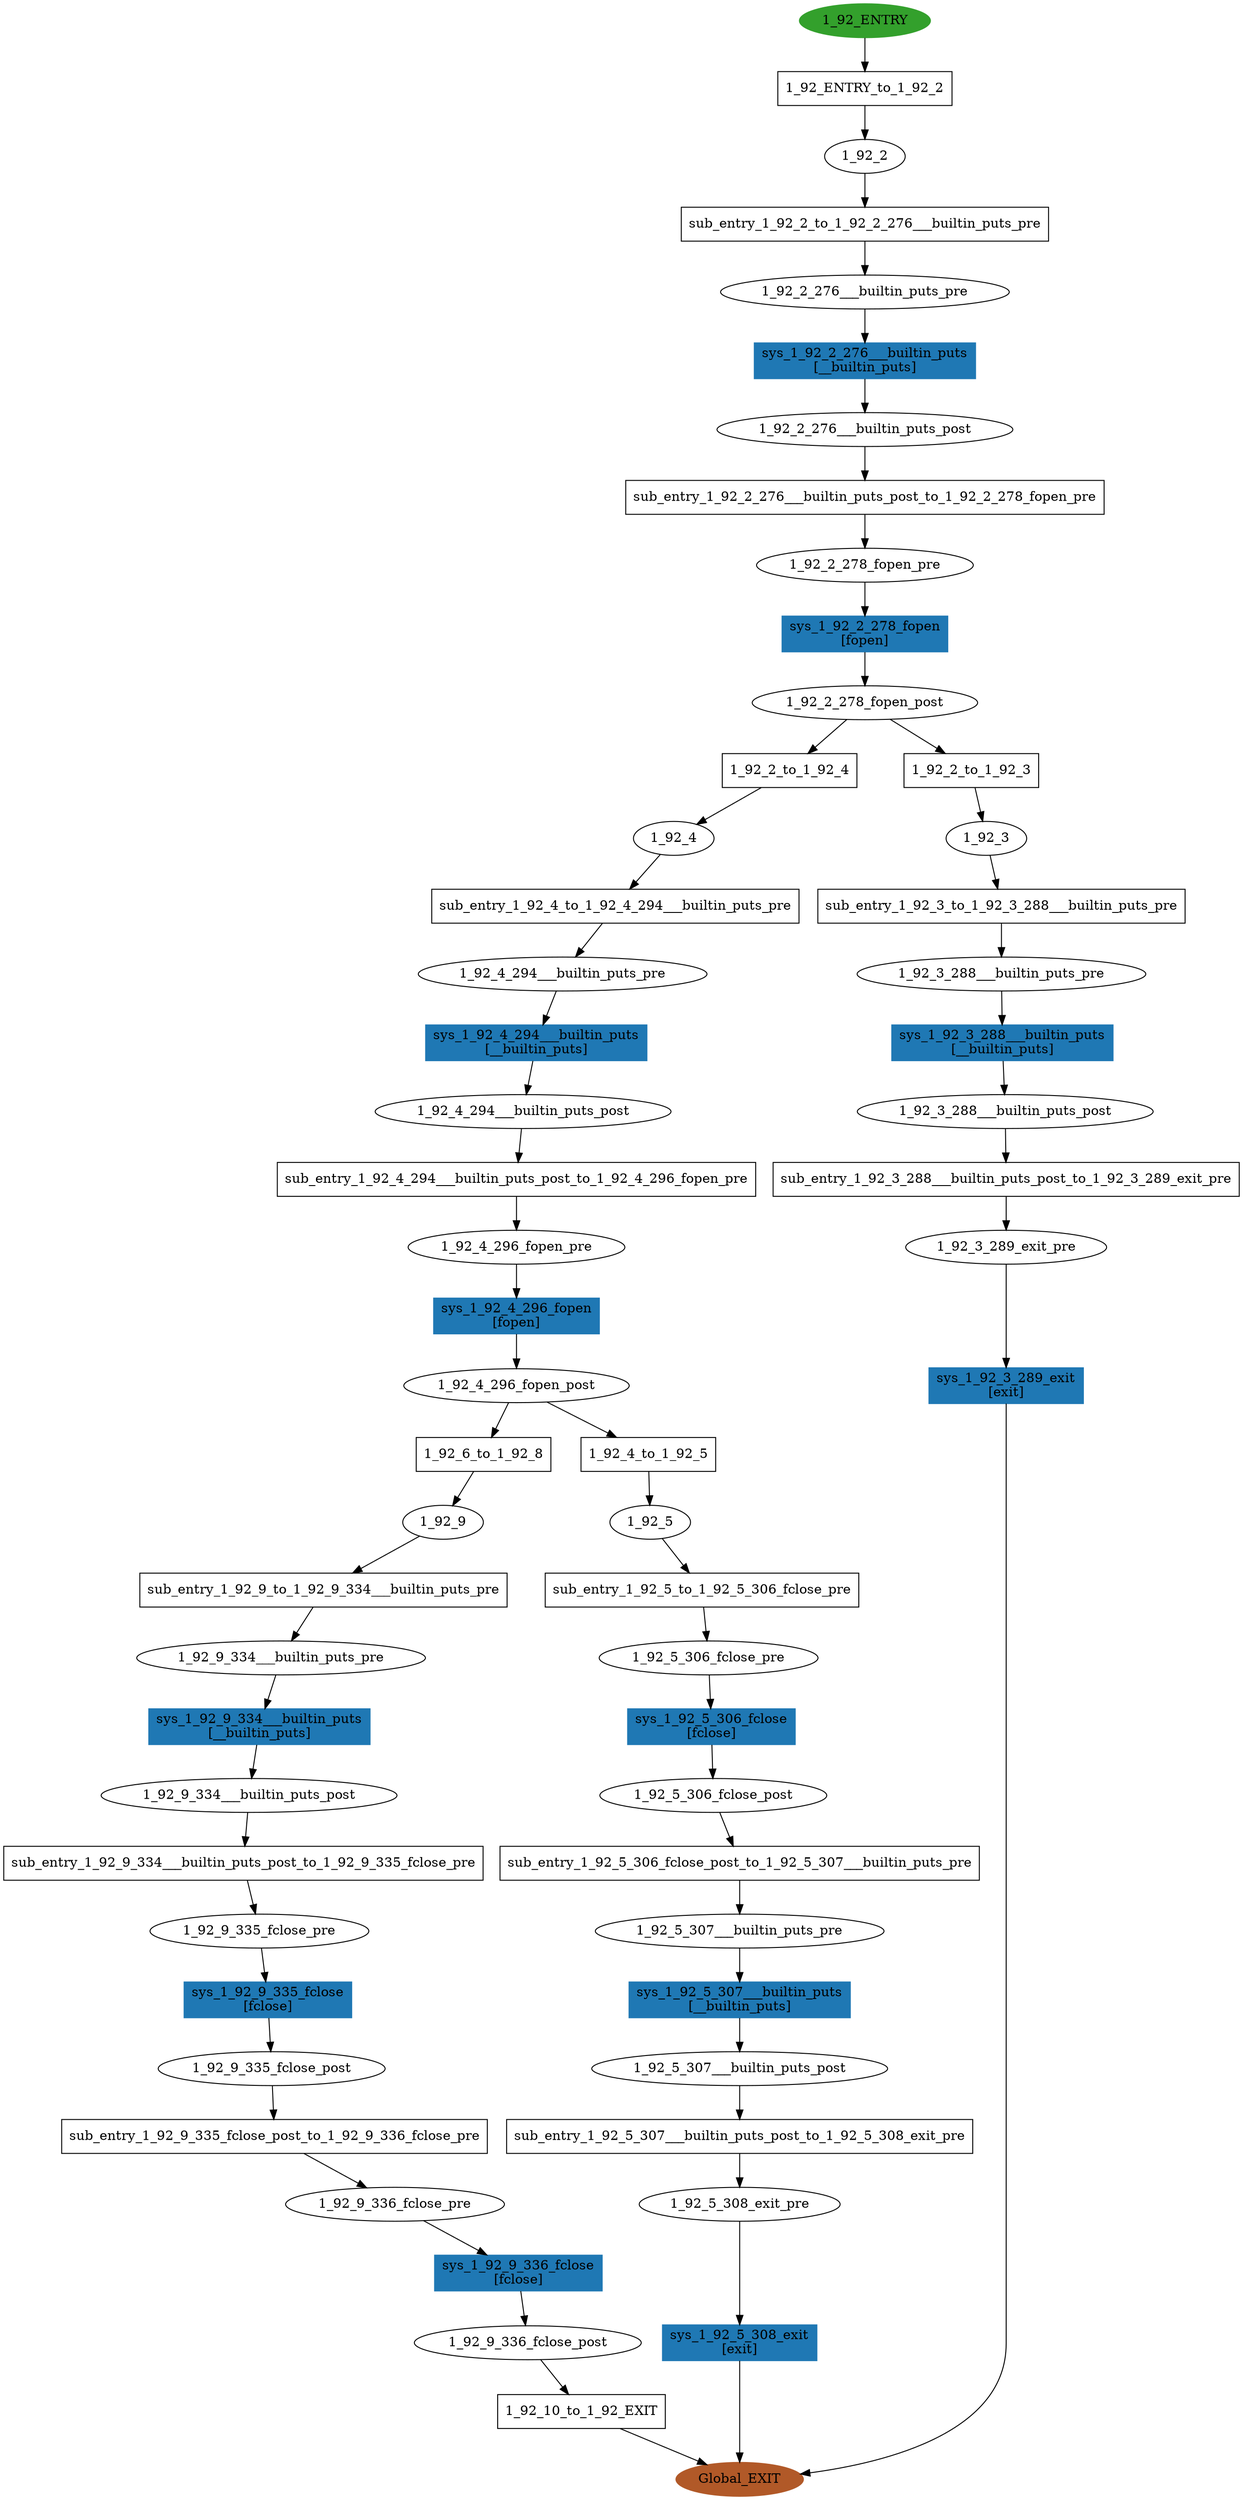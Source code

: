 digraph model { 
compound=true; 
node  [style="filled", colorscheme="paired12"];  "1_92_5" [shape=ellipse, style=""];
  "1_92_4" [shape=ellipse, style=""];
  "1_92_4_296_fopen_pre" [shape=ellipse, style=""];
  "1_92_3" [shape=ellipse, style=""];
  "1_92_2" [shape=ellipse, style=""];
  "1_92_5_307___builtin_puts_post" [shape=ellipse, style=""];
  "1_92_2_278_fopen_pre" [shape=ellipse, style=""];
  "1_92_3_288___builtin_puts_post" [shape=ellipse, style=""];
  "1_92_3_288___builtin_puts_pre" [shape=ellipse, style=""];
  "1_92_2_278_fopen_post" [shape=ellipse, style=""];
  "1_92_4_296_fopen_post" [shape=ellipse, style=""];
  "1_92_9" [shape=ellipse, style=""];
  "1_92_5_307___builtin_puts_pre" [shape=ellipse, style=""];
  "1_92_9_336_fclose_post" [shape=ellipse, style=""];
  "1_92_9_336_fclose_pre" [shape=ellipse, style=""];
  "1_92_9_335_fclose_pre" [shape=ellipse, style=""];
  "1_92_9_335_fclose_post" [shape=ellipse, style=""];
  "1_92_9_334___builtin_puts_post" [shape=ellipse, style=""];
  "1_92_9_334___builtin_puts_pre" [shape=ellipse, style=""];
  "1_92_2_276___builtin_puts_post" [shape=ellipse, style=""];
  "1_92_ENTRY" [shape=ellipse, color=4, style=filled];
  "1_92_5_306_fclose_pre" [shape=ellipse, style=""];
  "1_92_5_308_exit_pre" [shape=ellipse, style=""];
  "1_92_2_276___builtin_puts_pre" [shape=ellipse, style=""];
  "Global_EXIT" [shape=ellipse, color=12, style=filled];
  "1_92_5_306_fclose_post" [shape=ellipse, style=""];
  "1_92_3_289_exit_pre" [shape=ellipse, style=""];
  "1_92_4_294___builtin_puts_pre" [shape=ellipse, style=""];
  "1_92_4_294___builtin_puts_post" [shape=ellipse, style=""];
  "sys_1_92_4_294___builtin_puts" [shape=box, style=""];
  "sys_1_92_4_294___builtin_puts" [color=2, style=filled];
  "sys_1_92_4_294___builtin_puts" [label="sys_1_92_4_294___builtin_puts\n[__builtin_puts]"];
  "sys_1_92_9_334___builtin_puts" [shape=box, style=""];
  "sys_1_92_9_334___builtin_puts" [color=2, style=filled];
  "sys_1_92_9_334___builtin_puts" [label="sys_1_92_9_334___builtin_puts\n[__builtin_puts]"];
  "sys_1_92_4_296_fopen" [shape=box, style=""];
  "sys_1_92_4_296_fopen" [color=2, style=filled];
  "sys_1_92_4_296_fopen" [label="sys_1_92_4_296_fopen\n[fopen]"];
  "sub_entry_1_92_5_306_fclose_post_to_1_92_5_307___builtin_puts_pre" [shape=box, style=""];
  "sub_entry_1_92_5_306_fclose_post_to_1_92_5_307___builtin_puts_pre" [label="sub_entry_1_92_5_306_fclose_post_to_1_92_5_307___builtin_puts_pre\n"];
  "sub_entry_1_92_5_to_1_92_5_306_fclose_pre" [shape=box, style=""];
  "sub_entry_1_92_5_to_1_92_5_306_fclose_pre" [label="sub_entry_1_92_5_to_1_92_5_306_fclose_pre\n"];
  "sub_entry_1_92_3_288___builtin_puts_post_to_1_92_3_289_exit_pre" [shape=box, style=""];
  "sub_entry_1_92_3_288___builtin_puts_post_to_1_92_3_289_exit_pre" [label="sub_entry_1_92_3_288___builtin_puts_post_to_1_92_3_289_exit_pre\n"];
  "sub_entry_1_92_9_335_fclose_post_to_1_92_9_336_fclose_pre" [shape=box, style=""];
  "sub_entry_1_92_9_335_fclose_post_to_1_92_9_336_fclose_pre" [label="sub_entry_1_92_9_335_fclose_post_to_1_92_9_336_fclose_pre\n"];
  "sys_1_92_3_289_exit" [shape=box, style=""];
  "sys_1_92_3_289_exit" [color=2, style=filled];
  "sys_1_92_3_289_exit" [label="sys_1_92_3_289_exit\n[exit]"];
  "sub_entry_1_92_4_294___builtin_puts_post_to_1_92_4_296_fopen_pre" [shape=box, style=""];
  "sub_entry_1_92_4_294___builtin_puts_post_to_1_92_4_296_fopen_pre" [label="sub_entry_1_92_4_294___builtin_puts_post_to_1_92_4_296_fopen_pre\n"];
  "sys_1_92_2_278_fopen" [shape=box, style=""];
  "sys_1_92_2_278_fopen" [color=2, style=filled];
  "sys_1_92_2_278_fopen" [label="sys_1_92_2_278_fopen\n[fopen]"];
  "sys_1_92_2_276___builtin_puts" [shape=box, style=""];
  "sys_1_92_2_276___builtin_puts" [color=2, style=filled];
  "sys_1_92_2_276___builtin_puts" [label="sys_1_92_2_276___builtin_puts\n[__builtin_puts]"];
  "sub_entry_1_92_2_276___builtin_puts_post_to_1_92_2_278_fopen_pre" [shape=box, style=""];
  "sub_entry_1_92_2_276___builtin_puts_post_to_1_92_2_278_fopen_pre" [label="sub_entry_1_92_2_276___builtin_puts_post_to_1_92_2_278_fopen_pre\n"];
  "1_92_ENTRY_to_1_92_2" [shape=box, style=""];
  "1_92_ENTRY_to_1_92_2" [label="1_92_ENTRY_to_1_92_2\n"];
  "1_92_2_to_1_92_4" [shape=box, style=""];
  "1_92_2_to_1_92_4" [label="1_92_2_to_1_92_4\n"];
  "sub_entry_1_92_9_to_1_92_9_334___builtin_puts_pre" [shape=box, style=""];
  "sub_entry_1_92_9_to_1_92_9_334___builtin_puts_pre" [label="sub_entry_1_92_9_to_1_92_9_334___builtin_puts_pre\n"];
  "1_92_2_to_1_92_3" [shape=box, style=""];
  "1_92_2_to_1_92_3" [label="1_92_2_to_1_92_3\n"];
  "1_92_10_to_1_92_EXIT" [shape=box, style=""];
  "1_92_10_to_1_92_EXIT" [label="1_92_10_to_1_92_EXIT\n"];
  "sub_entry_1_92_4_to_1_92_4_294___builtin_puts_pre" [shape=box, style=""];
  "sub_entry_1_92_4_to_1_92_4_294___builtin_puts_pre" [label="sub_entry_1_92_4_to_1_92_4_294___builtin_puts_pre\n"];
  "sys_1_92_5_308_exit" [shape=box, style=""];
  "sys_1_92_5_308_exit" [color=2, style=filled];
  "sys_1_92_5_308_exit" [label="sys_1_92_5_308_exit\n[exit]"];
  "sys_1_92_5_307___builtin_puts" [shape=box, style=""];
  "sys_1_92_5_307___builtin_puts" [color=2, style=filled];
  "sys_1_92_5_307___builtin_puts" [label="sys_1_92_5_307___builtin_puts\n[__builtin_puts]"];
  "1_92_6_to_1_92_8" [shape=box, style=""];
  "1_92_6_to_1_92_8" [label="1_92_6_to_1_92_8\n"];
  "sys_1_92_3_288___builtin_puts" [shape=box, style=""];
  "sys_1_92_3_288___builtin_puts" [color=2, style=filled];
  "sys_1_92_3_288___builtin_puts" [label="sys_1_92_3_288___builtin_puts\n[__builtin_puts]"];
  "sys_1_92_9_336_fclose" [shape=box, style=""];
  "sys_1_92_9_336_fclose" [color=2, style=filled];
  "sys_1_92_9_336_fclose" [label="sys_1_92_9_336_fclose\n[fclose]"];
  "1_92_4_to_1_92_5" [shape=box, style=""];
  "1_92_4_to_1_92_5" [label="1_92_4_to_1_92_5\n"];
  "sub_entry_1_92_9_334___builtin_puts_post_to_1_92_9_335_fclose_pre" [shape=box, style=""];
  "sub_entry_1_92_9_334___builtin_puts_post_to_1_92_9_335_fclose_pre" [label="sub_entry_1_92_9_334___builtin_puts_post_to_1_92_9_335_fclose_pre\n"];
  "sub_entry_1_92_2_to_1_92_2_276___builtin_puts_pre" [shape=box, style=""];
  "sub_entry_1_92_2_to_1_92_2_276___builtin_puts_pre" [label="sub_entry_1_92_2_to_1_92_2_276___builtin_puts_pre\n"];
  "sub_entry_1_92_5_307___builtin_puts_post_to_1_92_5_308_exit_pre" [shape=box, style=""];
  "sub_entry_1_92_5_307___builtin_puts_post_to_1_92_5_308_exit_pre" [label="sub_entry_1_92_5_307___builtin_puts_post_to_1_92_5_308_exit_pre\n"];
  "sys_1_92_9_335_fclose" [shape=box, style=""];
  "sys_1_92_9_335_fclose" [color=2, style=filled];
  "sys_1_92_9_335_fclose" [label="sys_1_92_9_335_fclose\n[fclose]"];
  "sys_1_92_5_306_fclose" [shape=box, style=""];
  "sys_1_92_5_306_fclose" [color=2, style=filled];
  "sys_1_92_5_306_fclose" [label="sys_1_92_5_306_fclose\n[fclose]"];
  "sub_entry_1_92_3_to_1_92_3_288___builtin_puts_pre" [shape=box, style=""];
  "sub_entry_1_92_3_to_1_92_3_288___builtin_puts_pre" [label="sub_entry_1_92_3_to_1_92_3_288___builtin_puts_pre\n"];
  "1_92_4_to_1_92_5" -> "1_92_5" [label="", arrowhead="normal"];
  "sys_1_92_5_308_exit" -> "Global_EXIT" [label="", arrowhead="normal"];
  "1_92_2_278_fopen_post" -> "1_92_2_to_1_92_3" [label="", arrowhead="normal"];
  "1_92_2_278_fopen_post" -> "1_92_2_to_1_92_4" [label="", arrowhead="normal"];
  "sys_1_92_2_276___builtin_puts" -> "1_92_2_276___builtin_puts_post" [label="", arrowhead="normal"];
  "1_92_9" -> "sub_entry_1_92_9_to_1_92_9_334___builtin_puts_pre" [label="", arrowhead="normal"];
  "1_92_10_to_1_92_EXIT" -> "Global_EXIT" [label="", arrowhead="normal"];
  "1_92_5" -> "sub_entry_1_92_5_to_1_92_5_306_fclose_pre" [label="", arrowhead="normal"];
  "sub_entry_1_92_9_335_fclose_post_to_1_92_9_336_fclose_pre" -> "1_92_9_336_fclose_pre" [label="", arrowhead="normal"];
  "sys_1_92_9_335_fclose" -> "1_92_9_335_fclose_post" [label="", arrowhead="normal"];
  "sub_entry_1_92_3_288___builtin_puts_post_to_1_92_3_289_exit_pre" -> "1_92_3_289_exit_pre" [label="", arrowhead="normal"];
  "sys_1_92_5_306_fclose" -> "1_92_5_306_fclose_post" [label="", arrowhead="normal"];
  "1_92_5_308_exit_pre" -> "sys_1_92_5_308_exit" [label="", arrowhead="normal"];
  "sub_entry_1_92_3_to_1_92_3_288___builtin_puts_pre" -> "1_92_3_288___builtin_puts_pre" [label="", arrowhead="normal"];
  "1_92_ENTRY_to_1_92_2" -> "1_92_2" [label="", arrowhead="normal"];
  "sub_entry_1_92_9_334___builtin_puts_post_to_1_92_9_335_fclose_pre" -> "1_92_9_335_fclose_pre" [label="", arrowhead="normal"];
  "sys_1_92_3_289_exit" -> "Global_EXIT" [label="", arrowhead="normal"];
  "1_92_4_294___builtin_puts_post" -> "sub_entry_1_92_4_294___builtin_puts_post_to_1_92_4_296_fopen_pre" [label="", arrowhead="normal"];
  "1_92_9_336_fclose_pre" -> "sys_1_92_9_336_fclose" [label="", arrowhead="normal"];
  "sys_1_92_3_288___builtin_puts" -> "1_92_3_288___builtin_puts_post" [label="", arrowhead="normal"];
  "1_92_3" -> "sub_entry_1_92_3_to_1_92_3_288___builtin_puts_pre" [label="", arrowhead="normal"];
  "1_92_9_335_fclose_post" -> "sub_entry_1_92_9_335_fclose_post_to_1_92_9_336_fclose_pre" [label="", arrowhead="normal"];
  "sys_1_92_4_296_fopen" -> "1_92_4_296_fopen_post" [label="", arrowhead="normal"];
  "1_92_2_to_1_92_3" -> "1_92_3" [label="", arrowhead="normal"];
  "1_92_6_to_1_92_8" -> "1_92_9" [label="", arrowhead="normal"];
  "1_92_4" -> "sub_entry_1_92_4_to_1_92_4_294___builtin_puts_pre" [label="", arrowhead="normal"];
  "1_92_2_276___builtin_puts_post" -> "sub_entry_1_92_2_276___builtin_puts_post_to_1_92_2_278_fopen_pre" [label="", arrowhead="normal"];
  "sub_entry_1_92_5_306_fclose_post_to_1_92_5_307___builtin_puts_pre" -> "1_92_5_307___builtin_puts_pre" [label="", arrowhead="normal"];
  "1_92_4_296_fopen_post" -> "1_92_4_to_1_92_5" [label="", arrowhead="normal"];
  "1_92_4_294___builtin_puts_pre" -> "sys_1_92_4_294___builtin_puts" [label="", arrowhead="normal"];
  "1_92_5_306_fclose_pre" -> "sys_1_92_5_306_fclose" [label="", arrowhead="normal"];
  "1_92_4_296_fopen_pre" -> "sys_1_92_4_296_fopen" [label="", arrowhead="normal"];
  "sub_entry_1_92_5_to_1_92_5_306_fclose_pre" -> "1_92_5_306_fclose_pre" [label="", arrowhead="normal"];
  "sys_1_92_5_307___builtin_puts" -> "1_92_5_307___builtin_puts_post" [label="", arrowhead="normal"];
  "1_92_9_334___builtin_puts_pre" -> "sys_1_92_9_334___builtin_puts" [label="", arrowhead="normal"];
  "1_92_9_335_fclose_pre" -> "sys_1_92_9_335_fclose" [label="", arrowhead="normal"];
  "1_92_5_306_fclose_post" -> "sub_entry_1_92_5_306_fclose_post_to_1_92_5_307___builtin_puts_pre" [label="", arrowhead="normal"];
  "1_92_5_307___builtin_puts_post" -> "sub_entry_1_92_5_307___builtin_puts_post_to_1_92_5_308_exit_pre" [label="", arrowhead="normal"];
  "1_92_2_to_1_92_4" -> "1_92_4" [label="", arrowhead="normal"];
  "1_92_3_289_exit_pre" -> "sys_1_92_3_289_exit" [label="", arrowhead="normal"];
  "1_92_9_336_fclose_post" -> "1_92_10_to_1_92_EXIT" [label="", arrowhead="normal"];
  "1_92_2_278_fopen_pre" -> "sys_1_92_2_278_fopen" [label="", arrowhead="normal"];
  "sub_entry_1_92_5_307___builtin_puts_post_to_1_92_5_308_exit_pre" -> "1_92_5_308_exit_pre" [label="", arrowhead="normal"];
  "sub_entry_1_92_2_276___builtin_puts_post_to_1_92_2_278_fopen_pre" -> "1_92_2_278_fopen_pre" [label="", arrowhead="normal"];
  "sub_entry_1_92_4_to_1_92_4_294___builtin_puts_pre" -> "1_92_4_294___builtin_puts_pre" [label="", arrowhead="normal"];
  "sub_entry_1_92_4_294___builtin_puts_post_to_1_92_4_296_fopen_pre" -> "1_92_4_296_fopen_pre" [label="", arrowhead="normal"];
  "1_92_9_334___builtin_puts_post" -> "sub_entry_1_92_9_334___builtin_puts_post_to_1_92_9_335_fclose_pre" [label="", arrowhead="normal"];
  "1_92_3_288___builtin_puts_post" -> "sub_entry_1_92_3_288___builtin_puts_post_to_1_92_3_289_exit_pre" [label="", arrowhead="normal"];
  "sub_entry_1_92_2_to_1_92_2_276___builtin_puts_pre" -> "1_92_2_276___builtin_puts_pre" [label="", arrowhead="normal"];
  "sys_1_92_9_336_fclose" -> "1_92_9_336_fclose_post" [label="", arrowhead="normal"];
  "1_92_ENTRY" -> "1_92_ENTRY_to_1_92_2" [label="", arrowhead="normal"];
  "1_92_3_288___builtin_puts_pre" -> "sys_1_92_3_288___builtin_puts" [label="", arrowhead="normal"];
  "sub_entry_1_92_9_to_1_92_9_334___builtin_puts_pre" -> "1_92_9_334___builtin_puts_pre" [label="", arrowhead="normal"];
  "1_92_2" -> "sub_entry_1_92_2_to_1_92_2_276___builtin_puts_pre" [label="", arrowhead="normal"];
  "sys_1_92_2_278_fopen" -> "1_92_2_278_fopen_post" [label="", arrowhead="normal"];
  "1_92_4_296_fopen_post" -> "1_92_6_to_1_92_8" [label="", arrowhead="normal"];
  "1_92_5_307___builtin_puts_pre" -> "sys_1_92_5_307___builtin_puts" [label="", arrowhead="normal"];
  "sys_1_92_9_334___builtin_puts" -> "1_92_9_334___builtin_puts_post" [label="", arrowhead="normal"];
  "sys_1_92_4_294___builtin_puts" -> "1_92_4_294___builtin_puts_post" [label="", arrowhead="normal"];
  "1_92_2_276___builtin_puts_pre" -> "sys_1_92_2_276___builtin_puts" [label="", arrowhead="normal"];
}
